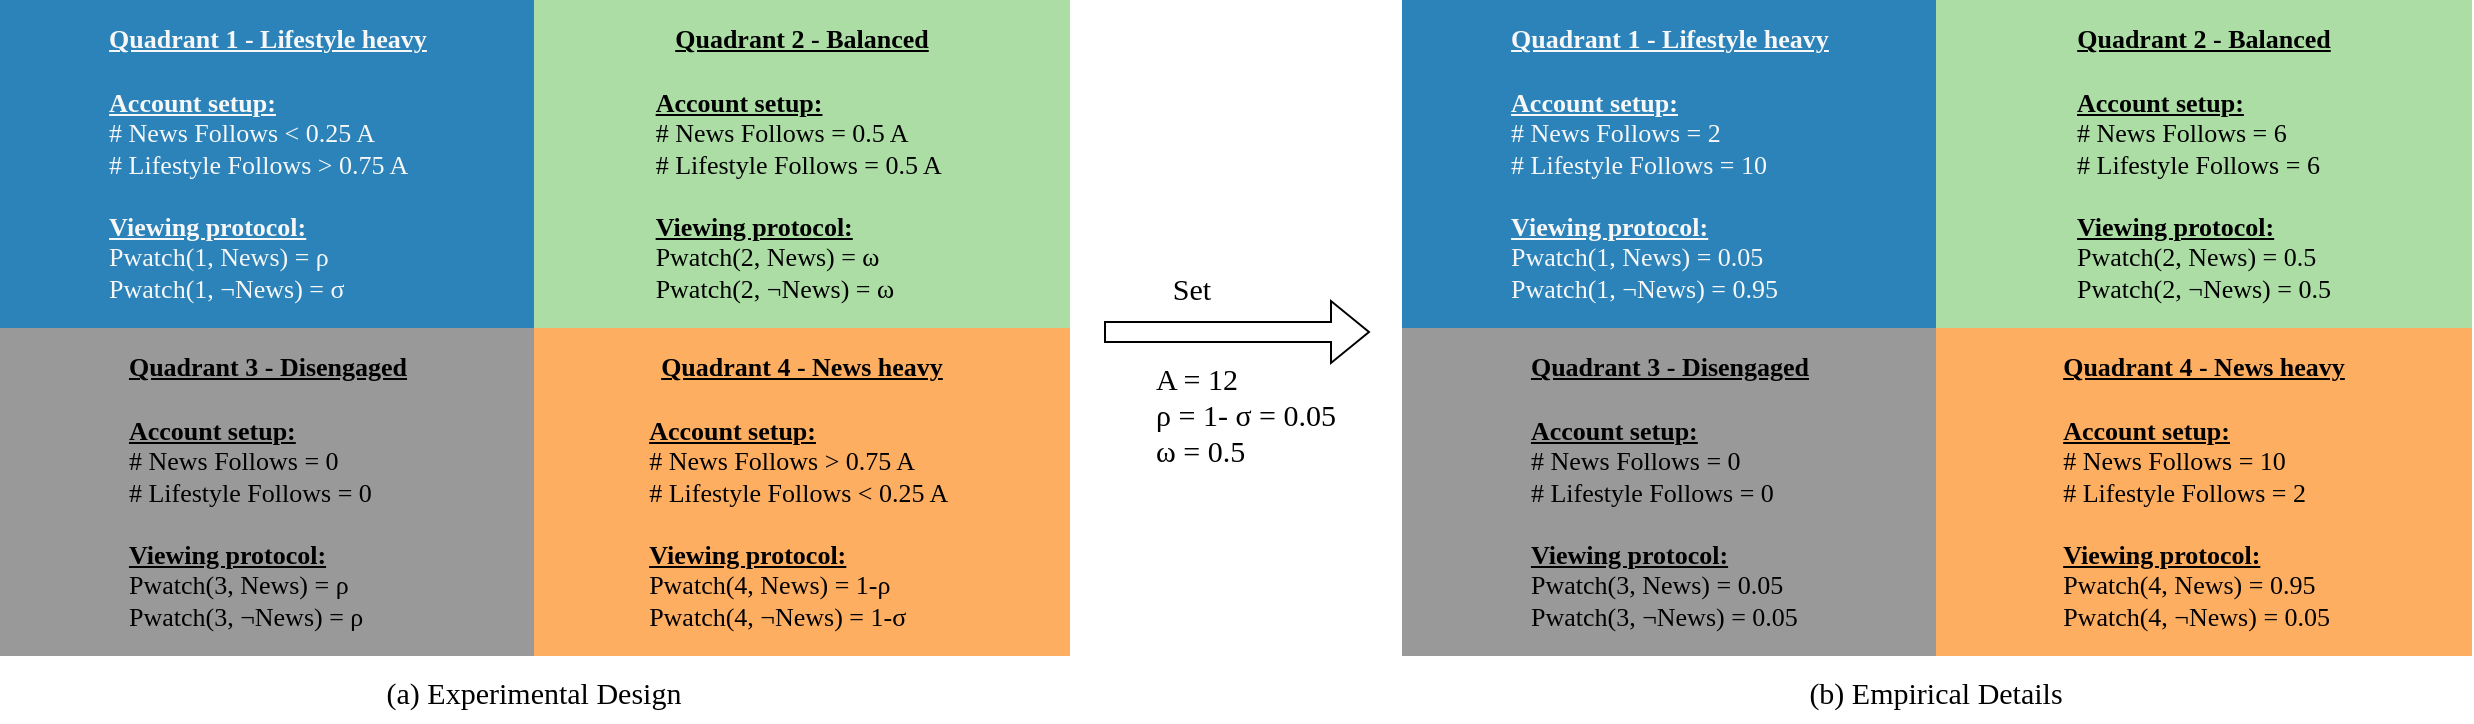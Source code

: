 <mxfile version="26.2.14">
  <diagram name="Page-1" id="hRr5kimbQxW6g2onVM2X">
    <mxGraphModel dx="1234" dy="832" grid="1" gridSize="1" guides="1" tooltips="1" connect="1" arrows="1" fold="1" page="1" pageScale="1" pageWidth="850" pageHeight="1100" math="0" shadow="0" adaptiveColors="auto">
      <root>
        <mxCell id="0" />
        <mxCell id="1" parent="0" />
        <mxCell id="ILlvKbUS54B9NnVb6DW4-1" value="&lt;u&gt;&lt;b&gt;Quadrant 1 - Lifestyle heavy&lt;/b&gt;&lt;/u&gt;&lt;div&gt;&lt;u&gt;&lt;br&gt;&lt;/u&gt;&lt;/div&gt;&lt;div&gt;&lt;div style=&quot;text-align: left;&quot;&gt;&lt;u&gt;&lt;b&gt;Account setup:&lt;/b&gt;&lt;/u&gt;&lt;/div&gt;&lt;div style=&quot;text-align: left;&quot;&gt;# News Follows &amp;lt; 0.25 A&lt;/div&gt;&lt;div&gt;&lt;div style=&quot;text-align: left;&quot;&gt;# Lifestyle Follows &amp;gt; 0.75 A&lt;/div&gt;&lt;div style=&quot;text-align: left;&quot;&gt;&lt;br&gt;&lt;/div&gt;&lt;div style=&quot;text-align: left;&quot;&gt;&lt;u&gt;&lt;b&gt;Viewing protocol:&lt;/b&gt;&lt;/u&gt;&lt;/div&gt;&lt;div style=&quot;text-align: left;&quot;&gt;Pwatch(1, News) =&amp;nbsp;ρ&lt;br&gt;&lt;/div&gt;&lt;/div&gt;&lt;div style=&quot;text-align: left;&quot;&gt;Pwatch(1,&amp;nbsp;&lt;span&gt;¬&lt;/span&gt;News) =&amp;nbsp;&lt;span&gt;σ&lt;/span&gt;&lt;/div&gt;&lt;/div&gt;" style="rounded=0;whiteSpace=wrap;html=1;fillColor=#2B83BA;strokeColor=none;fontColor=#F7F7F7;fontFamily=Times New Roman;fontSize=13;" parent="1" vertex="1">
          <mxGeometry x="16" y="11" width="268" height="164" as="geometry" />
        </mxCell>
        <mxCell id="ILlvKbUS54B9NnVb6DW4-2" value="&lt;u style=&quot;caret-color: rgb(247, 247, 247);&quot;&gt;&lt;b&gt;Quadrant 2 - Balanced&lt;/b&gt;&lt;/u&gt;&lt;div style=&quot;caret-color: rgb(247, 247, 247);&quot;&gt;&lt;u&gt;&lt;br&gt;&lt;/u&gt;&lt;/div&gt;&lt;div style=&quot;caret-color: rgb(247, 247, 247);&quot;&gt;&lt;div style=&quot;text-align: left;&quot;&gt;&lt;u&gt;&lt;b&gt;Account setup:&lt;/b&gt;&lt;/u&gt;&lt;/div&gt;&lt;div style=&quot;text-align: left;&quot;&gt;&lt;span&gt;# News Follows = 0.5 A&lt;/span&gt;&lt;/div&gt;&lt;div&gt;&lt;div style=&quot;text-align: left;&quot;&gt;&lt;span&gt;# Lifestyle Follows = 0.5 A&amp;nbsp;&lt;/span&gt;&lt;/div&gt;&lt;div style=&quot;text-align: left;&quot;&gt;&lt;span&gt;&lt;br&gt;&lt;/span&gt;&lt;/div&gt;&lt;div style=&quot;text-align: left;&quot;&gt;&lt;u&gt;&lt;b&gt;Viewing protocol:&lt;/b&gt;&lt;/u&gt;&lt;/div&gt;&lt;div style=&quot;text-align: left;&quot;&gt;Pwatch(2, News) =&amp;nbsp;ω&lt;br&gt;&lt;/div&gt;&lt;/div&gt;&lt;div style=&quot;text-align: left;&quot;&gt;&lt;span&gt;Pwatch(2,&amp;nbsp;¬News) =&amp;nbsp;&lt;/span&gt;ω&lt;/div&gt;&lt;/div&gt;" style="rounded=0;whiteSpace=wrap;html=1;fillColor=#ABDDA4;strokeColor=none;fontColor=#000000;fontFamily=Times New Roman;fontSize=13;" parent="1" vertex="1">
          <mxGeometry x="283" y="11" width="268" height="164" as="geometry" />
        </mxCell>
        <mxCell id="ILlvKbUS54B9NnVb6DW4-3" value="&lt;u style=&quot;caret-color: rgb(247, 247, 247);&quot;&gt;&lt;b&gt;Quadrant 3 - Disengaged&lt;/b&gt;&lt;/u&gt;&lt;div style=&quot;caret-color: rgb(247, 247, 247);&quot;&gt;&lt;u&gt;&lt;br&gt;&lt;/u&gt;&lt;/div&gt;&lt;div style=&quot;caret-color: rgb(247, 247, 247);&quot;&gt;&lt;div style=&quot;text-align: left;&quot;&gt;&lt;u&gt;&lt;b&gt;Account setup:&lt;/b&gt;&lt;/u&gt;&lt;/div&gt;&lt;div style=&quot;text-align: left;&quot;&gt;# News Follows = 0&lt;/div&gt;&lt;div&gt;&lt;div style=&quot;text-align: left;&quot;&gt;# Lifestyle Follows = 0&lt;/div&gt;&lt;div style=&quot;text-align: left;&quot;&gt;&lt;br&gt;&lt;/div&gt;&lt;div style=&quot;text-align: left;&quot;&gt;&lt;u&gt;&lt;b&gt;Viewing protocol:&lt;/b&gt;&lt;/u&gt;&lt;/div&gt;&lt;div style=&quot;text-align: left;&quot;&gt;Pwatch(3, News) =&amp;nbsp;ρ&lt;br&gt;&lt;/div&gt;&lt;/div&gt;&lt;div style=&quot;text-align: left;&quot;&gt;Pwatch(3,&amp;nbsp;¬News) = ρ&lt;/div&gt;&lt;/div&gt;" style="rounded=0;whiteSpace=wrap;html=1;fillColor=#999999;strokeColor=none;fontColor=#000000;fontFamily=Times New Roman;fontSize=13;" parent="1" vertex="1">
          <mxGeometry x="16" y="175" width="268" height="164" as="geometry" />
        </mxCell>
        <mxCell id="ILlvKbUS54B9NnVb6DW4-4" value="&lt;u&gt;&lt;b&gt;Quadrant 4 - News heavy&lt;/b&gt;&lt;/u&gt;&lt;div&gt;&lt;u&gt;&lt;br&gt;&lt;/u&gt;&lt;/div&gt;&lt;div&gt;&lt;div style=&quot;text-align: left;&quot;&gt;&lt;u&gt;&lt;b&gt;Account setup:&lt;/b&gt;&lt;/u&gt;&lt;/div&gt;&lt;div style=&quot;text-align: left;&quot;&gt;# News Follows &amp;gt; 0.75 A&lt;/div&gt;&lt;div&gt;&lt;div style=&quot;text-align: left;&quot;&gt;# Lifestyle Follows &amp;lt; 0.25 A&amp;nbsp;&lt;/div&gt;&lt;div style=&quot;text-align: left;&quot;&gt;&lt;br&gt;&lt;/div&gt;&lt;div style=&quot;text-align: left;&quot;&gt;&lt;u&gt;&lt;b&gt;Viewing protocol:&lt;/b&gt;&lt;/u&gt;&lt;/div&gt;&lt;div style=&quot;text-align: left;&quot;&gt;Pwatch(4, News) = 1-ρ&lt;br&gt;&lt;/div&gt;&lt;/div&gt;&lt;div style=&quot;text-align: left;&quot;&gt;Pwatch(4,&amp;nbsp;¬News) = 1-σ&lt;/div&gt;&lt;/div&gt;" style="rounded=0;whiteSpace=wrap;html=1;fillColor=#FDAE61;strokeColor=none;fontColor=#000000;fontFamily=Times New Roman;fontSize=13;" parent="1" vertex="1">
          <mxGeometry x="283" y="175" width="268" height="164" as="geometry" />
        </mxCell>
        <mxCell id="ILlvKbUS54B9NnVb6DW4-13" value="(a) Experimental Design" style="text;html=1;align=center;verticalAlign=middle;whiteSpace=wrap;rounded=0;fontFamily=Times New Roman;fontSize=15;" parent="1" vertex="1">
          <mxGeometry x="188" y="342" width="190" height="30" as="geometry" />
        </mxCell>
        <mxCell id="ILlvKbUS54B9NnVb6DW4-14" value="&lt;u&gt;&lt;b&gt;Quadrant 1 - Lifestyle heavy&lt;/b&gt;&lt;/u&gt;&lt;div&gt;&lt;u&gt;&lt;br&gt;&lt;/u&gt;&lt;/div&gt;&lt;div&gt;&lt;div style=&quot;text-align: left;&quot;&gt;&lt;u&gt;&lt;b&gt;Account setup:&lt;/b&gt;&lt;/u&gt;&lt;/div&gt;&lt;div style=&quot;text-align: left;&quot;&gt;# News Follows = 2&lt;/div&gt;&lt;div&gt;&lt;div style=&quot;text-align: left;&quot;&gt;# Lifestyle Follows = 10&lt;/div&gt;&lt;div style=&quot;text-align: left;&quot;&gt;&lt;br&gt;&lt;/div&gt;&lt;div style=&quot;text-align: left;&quot;&gt;&lt;u&gt;&lt;b&gt;Viewing protocol:&lt;/b&gt;&lt;/u&gt;&lt;/div&gt;&lt;div style=&quot;text-align: left;&quot;&gt;Pwatch(1, News) = 0.05&lt;br&gt;&lt;/div&gt;&lt;/div&gt;&lt;div style=&quot;text-align: left;&quot;&gt;Pwatch(1,&amp;nbsp;&lt;span&gt;¬&lt;/span&gt;News) = 0.95&lt;/div&gt;&lt;/div&gt;" style="rounded=0;whiteSpace=wrap;html=1;fillColor=#2B83BA;strokeColor=none;fontColor=#F7F7F7;fontFamily=Times New Roman;fontSize=13;" parent="1" vertex="1">
          <mxGeometry x="717" y="11" width="268" height="164" as="geometry" />
        </mxCell>
        <mxCell id="ILlvKbUS54B9NnVb6DW4-15" value="&lt;u style=&quot;caret-color: rgb(247, 247, 247);&quot;&gt;&lt;b&gt;Quadrant 2 - Balanced&lt;/b&gt;&lt;/u&gt;&lt;div style=&quot;caret-color: rgb(247, 247, 247);&quot;&gt;&lt;u&gt;&lt;br&gt;&lt;/u&gt;&lt;/div&gt;&lt;div style=&quot;caret-color: rgb(247, 247, 247);&quot;&gt;&lt;div style=&quot;text-align: left;&quot;&gt;&lt;u&gt;&lt;b&gt;Account setup:&lt;/b&gt;&lt;/u&gt;&lt;/div&gt;&lt;div style=&quot;text-align: left;&quot;&gt;&lt;span&gt;# News Follows = 6&lt;/span&gt;&lt;/div&gt;&lt;div&gt;&lt;div style=&quot;text-align: left;&quot;&gt;&lt;span&gt;# Lifestyle Follows = 6&amp;nbsp;&lt;/span&gt;&lt;/div&gt;&lt;div style=&quot;text-align: left;&quot;&gt;&lt;span&gt;&lt;br&gt;&lt;/span&gt;&lt;/div&gt;&lt;div style=&quot;text-align: left;&quot;&gt;&lt;u&gt;&lt;b&gt;Viewing protocol:&lt;/b&gt;&lt;/u&gt;&lt;/div&gt;&lt;div style=&quot;text-align: left;&quot;&gt;Pwatch(2, News) =&amp;nbsp;0.5&lt;br&gt;&lt;/div&gt;&lt;/div&gt;&lt;div style=&quot;text-align: left;&quot;&gt;&lt;span&gt;Pwatch(2,&amp;nbsp;¬News) = 0.5&lt;/span&gt;&lt;/div&gt;&lt;/div&gt;" style="rounded=0;whiteSpace=wrap;html=1;fillColor=#ABDDA4;strokeColor=none;fontColor=#000000;fontFamily=Times New Roman;fontSize=13;" parent="1" vertex="1">
          <mxGeometry x="984" y="11" width="268" height="164" as="geometry" />
        </mxCell>
        <mxCell id="ILlvKbUS54B9NnVb6DW4-16" value="&lt;u style=&quot;caret-color: rgb(247, 247, 247);&quot;&gt;&lt;b&gt;Quadrant 3 - Disengaged&lt;/b&gt;&lt;/u&gt;&lt;div style=&quot;caret-color: rgb(247, 247, 247);&quot;&gt;&lt;u&gt;&lt;br&gt;&lt;/u&gt;&lt;/div&gt;&lt;div style=&quot;caret-color: rgb(247, 247, 247);&quot;&gt;&lt;div style=&quot;text-align: left;&quot;&gt;&lt;u&gt;&lt;b&gt;Account setup:&lt;/b&gt;&lt;/u&gt;&lt;/div&gt;&lt;div style=&quot;text-align: left;&quot;&gt;# News Follows = 0&lt;/div&gt;&lt;div&gt;&lt;div style=&quot;text-align: left;&quot;&gt;# Lifestyle Follows = 0&lt;/div&gt;&lt;div style=&quot;text-align: left;&quot;&gt;&lt;br&gt;&lt;/div&gt;&lt;div style=&quot;text-align: left;&quot;&gt;&lt;u&gt;&lt;b&gt;Viewing protocol:&lt;/b&gt;&lt;/u&gt;&lt;/div&gt;&lt;div style=&quot;text-align: left;&quot;&gt;Pwatch(3, News) = 0.05&lt;br&gt;&lt;/div&gt;&lt;/div&gt;&lt;div style=&quot;text-align: left;&quot;&gt;Pwatch(3,&amp;nbsp;¬News) = 0.05&lt;/div&gt;&lt;/div&gt;" style="rounded=0;whiteSpace=wrap;html=1;fillColor=#999999;strokeColor=none;fontColor=#000000;fontFamily=Times New Roman;fontSize=13;" parent="1" vertex="1">
          <mxGeometry x="717" y="175" width="268" height="164" as="geometry" />
        </mxCell>
        <mxCell id="ILlvKbUS54B9NnVb6DW4-17" value="&lt;u&gt;&lt;b&gt;Quadrant 4 - News heavy&lt;/b&gt;&lt;/u&gt;&lt;div&gt;&lt;u&gt;&lt;br&gt;&lt;/u&gt;&lt;/div&gt;&lt;div&gt;&lt;div style=&quot;text-align: left;&quot;&gt;&lt;u&gt;&lt;b&gt;Account setup:&lt;/b&gt;&lt;/u&gt;&lt;/div&gt;&lt;div style=&quot;text-align: left;&quot;&gt;# News Follows = 10&lt;/div&gt;&lt;div&gt;&lt;div style=&quot;text-align: left;&quot;&gt;# Lifestyle Follows = 2&lt;/div&gt;&lt;div style=&quot;text-align: left;&quot;&gt;&lt;br&gt;&lt;/div&gt;&lt;div style=&quot;text-align: left;&quot;&gt;&lt;u&gt;&lt;b&gt;Viewing protocol:&lt;/b&gt;&lt;/u&gt;&lt;/div&gt;&lt;div style=&quot;text-align: left;&quot;&gt;Pwatch(4, News) = 0.95&lt;br&gt;&lt;/div&gt;&lt;/div&gt;&lt;div style=&quot;text-align: left;&quot;&gt;Pwatch(4,&amp;nbsp;¬News) = 0.05&lt;/div&gt;&lt;/div&gt;" style="rounded=0;whiteSpace=wrap;html=1;fillColor=#FDAE61;strokeColor=none;fontColor=#000000;fontFamily=Times New Roman;fontSize=13;" parent="1" vertex="1">
          <mxGeometry x="984" y="175" width="268" height="164" as="geometry" />
        </mxCell>
        <mxCell id="ILlvKbUS54B9NnVb6DW4-18" value="(b) Empirical Details" style="text;html=1;align=center;verticalAlign=middle;whiteSpace=wrap;rounded=0;fontFamily=Times New Roman;fontSize=15;" parent="1" vertex="1">
          <mxGeometry x="889" y="342" width="190" height="30" as="geometry" />
        </mxCell>
        <mxCell id="ILlvKbUS54B9NnVb6DW4-19" value="" style="shape=flexArrow;endArrow=classic;html=1;rounded=0;" parent="1" edge="1">
          <mxGeometry width="50" height="50" relative="1" as="geometry">
            <mxPoint x="568" y="177" as="sourcePoint" />
            <mxPoint x="701" y="177" as="targetPoint" />
          </mxGeometry>
        </mxCell>
        <mxCell id="ILlvKbUS54B9NnVb6DW4-20" value="Set" style="text;html=1;align=center;verticalAlign=middle;whiteSpace=wrap;rounded=0;fontSize=15;fontFamily=Times New Roman;" parent="1" vertex="1">
          <mxGeometry x="582" y="140" width="60" height="30" as="geometry" />
        </mxCell>
        <mxCell id="ILlvKbUS54B9NnVb6DW4-21" value="&lt;span&gt;A = 12&amp;nbsp;&lt;/span&gt;&lt;div&gt;&lt;span&gt;&lt;span style=&quot;caret-color: rgb(247, 247, 247);&quot;&gt;ρ = 1-&amp;nbsp;&lt;/span&gt;&lt;span style=&quot;caret-color: rgb(247, 247, 247);&quot;&gt;σ = 0.05&lt;/span&gt;&lt;/span&gt;&lt;/div&gt;&lt;div&gt;&lt;span&gt;&lt;span style=&quot;caret-color: rgb(247, 247, 247);&quot;&gt;ω = 0.5&lt;/span&gt;&lt;/span&gt;&lt;br&gt;&lt;/div&gt;" style="text;html=1;align=left;verticalAlign=middle;whiteSpace=wrap;rounded=0;fontColor=default;fontSize=15;fontFamily=Times New Roman;" parent="1" vertex="1">
          <mxGeometry x="592" y="203" width="125" height="30" as="geometry" />
        </mxCell>
      </root>
    </mxGraphModel>
  </diagram>
</mxfile>
